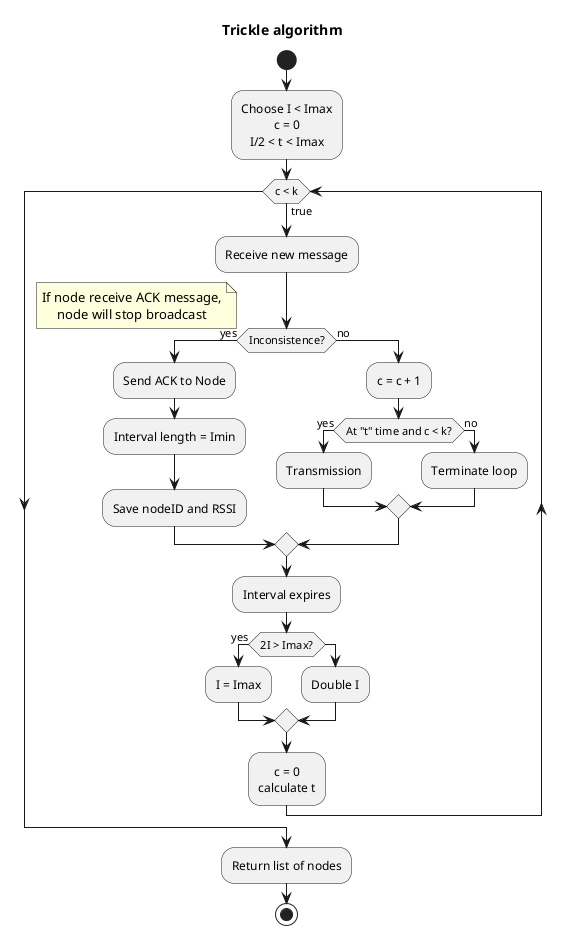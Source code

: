@startuml Trickle_algorithm
skinparam ActivityFontName "Times New Roman"
skinparam defaultTextAlignment center
skinparam NoteTextAlignment center

title Trickle algorithm

start
:Choose I < Imax
c = 0
I/2 < t < Imax;

while (c < k) is (true)
    :Receive new message;
    if (Inconsistence?) then (yes)
        note left
            If node receive ACK message,
            node will stop broadcast
        end note
        :Send ACK to Node;
        :Interval length = Imin;
        :Save nodeID and RSSI;
    else (no)
        :c = c + 1;
        if (At "t" time and c < k?) then (yes)
            :Transmission;
        else (no)
            :Terminate loop;
        endif
    endif
    :Interval expires;
    if (2I > Imax?) then (yes)
        :I = Imax;
    else
        :Double I;
    endif
    :c = 0
    calculate t;
endwhile 
:Return list of nodes;
stop
@enduml

